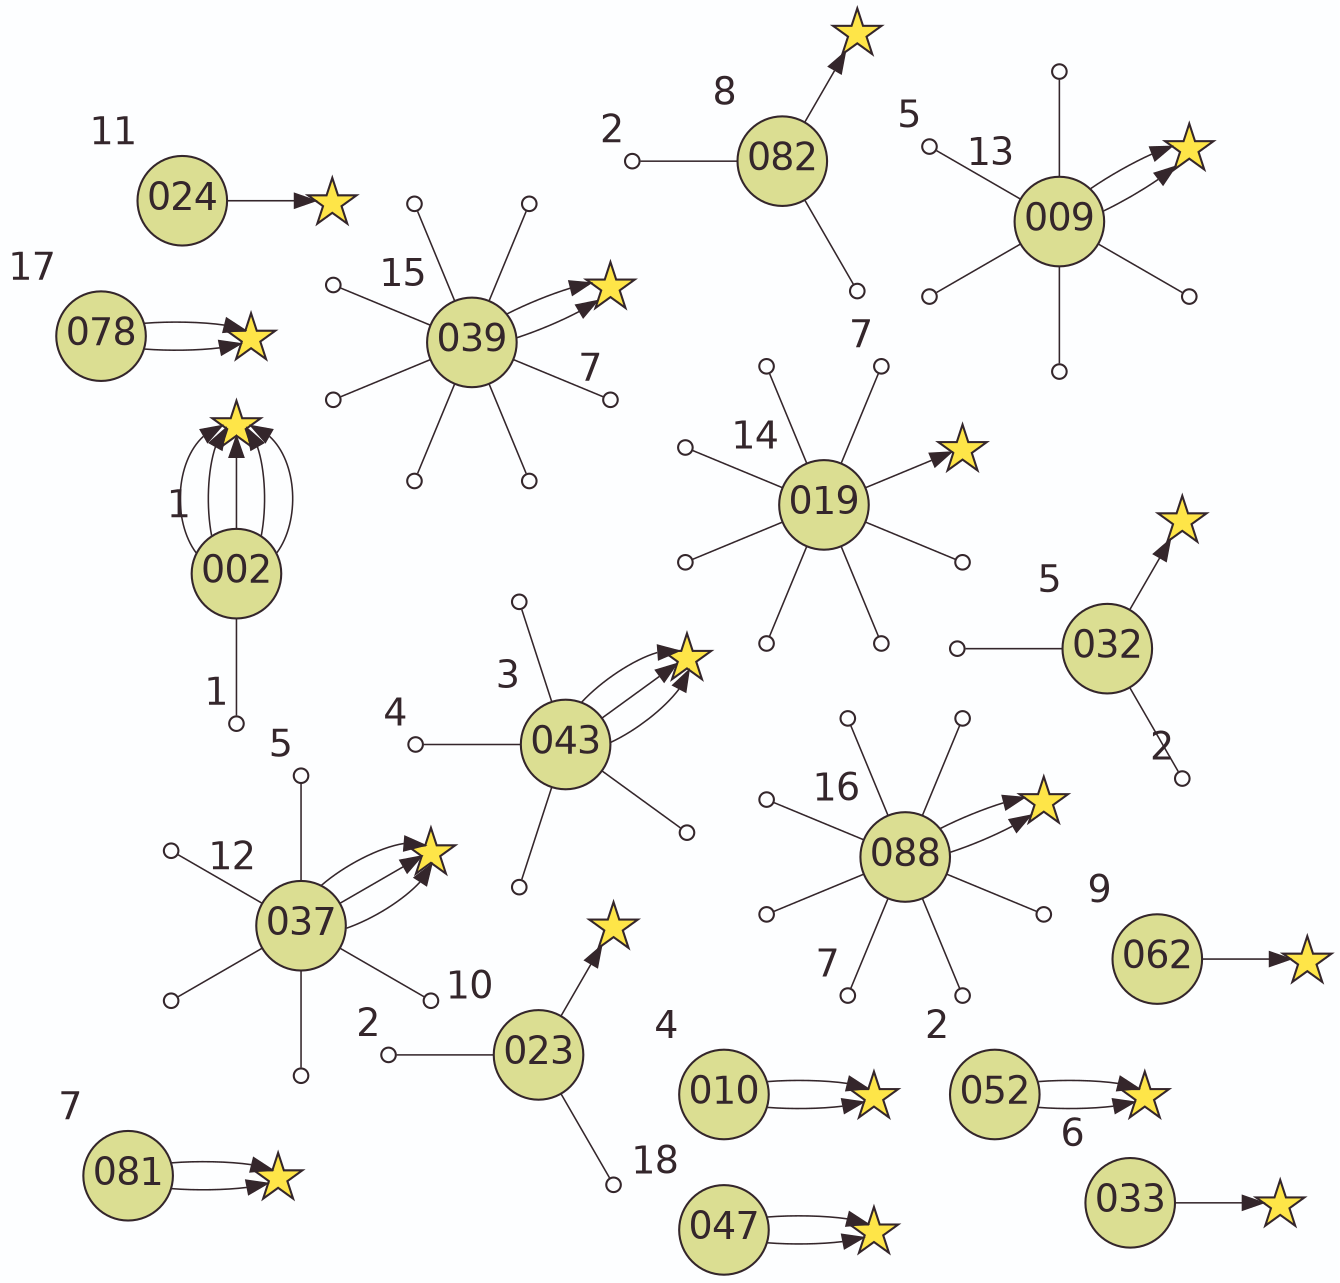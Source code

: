 digraph G {
    layout=twopi
    bgcolor="#FDFEFF"
    edge [color="#34262B" penwidth=0.75]
    node [
        shape=star
        fixedsize=true
        width=0.3
        height=0.3
        fillcolor="#FEE548"
        color="#34262B"
        fontcolor="#34262B"
        fontsize=18
        penwidth=1
        style=filled
        label=""
    ]
    103209978926087
    103209978926087
    103209978926087
    1230160502988882
    125856070581408
    125856070581408
    125856070581408
    125856070581408
    125856070581408
    149114173335496
    155147806452639
    155147806452639
    156364735562291
    240070160009025
    240070160009025
    243582352371835
    243582352371835
    248960157567190
    253352561534995
    253352561534995
    253600606633879
    253600606633879
    298774613720463
    33460752933766
    33460752933766
    360051049043076
    360051049043076
    393035298143192
    393035298143192
    436819829846544
    436819829846544
    436819829846544
    5591408610389
    92857264956831
    node [width=1.2 height=1.2 fontname=Helvetica label="\N"]
    
    node [ width=0.6 height=0.6 shape=circle fillcolor="#FFC19C"]
    
    node [fillcolor="#DBDE92"]
    002 [xlabel=1]
    009 [xlabel=13]
    010 [xlabel=4]
    019 [xlabel=14]
    023 [xlabel=10]
    024 [xlabel=11]
    032 [xlabel=5]
    033 [xlabel=6]
    037 [xlabel=12]
    039 [xlabel=15]
    043 [xlabel=3]
    047 [xlabel=18]
    052 [xlabel=2]
    062 [xlabel=9]
    078 [xlabel=17]
    081 [xlabel=7]
    082 [xlabel=8]
    088 [xlabel=16]
    
    002 -> 125856070581408
    002 -> 125856070581408
    002 -> 125856070581408
    002 -> 125856070581408
    002 -> 125856070581408
    009 -> 253600606633879
    009 -> 253600606633879
    010 -> 155147806452639
    010 -> 155147806452639
    019 -> 149114173335496
    023 -> 5591408610389
    024 -> 248960157567190
    032 -> 1230160502988882
    033 -> 298774613720463
    037 -> 436819829846544
    037 -> 436819829846544
    037 -> 436819829846544
    039 -> 243582352371835
    039 -> 243582352371835
    043 -> 103209978926087
    043 -> 103209978926087
    043 -> 103209978926087
    047 -> 393035298143192
    047 -> 393035298143192
    052 -> 240070160009025
    052 -> 240070160009025
    062 -> 92857264956831
    078 -> 33460752933766
    078 -> 33460752933766
    081 -> 253352561534995
    081 -> 253352561534995
    082 -> 156364735562291
    088 -> 360051049043076
    088 -> 360051049043076
    
    node [width=0.1 height=0.1 label="" fillcolor=none]
    103209978926115
    1076677401390944
    1230160502988894
    1230160502992190 [xlabel=2]
    14110344140782 [xlabel=2]
    148515034955604 [xlabel=7]
    148611824478556
    148669601188638
    148879872816411
    149003955203329
    149210280710509
    149468789687598
    156189361184507 [xlabel=2]
    156596690231090
    165717715346964
    189105737194104
    198102760205823
    226313462278852
    237984121642486
    253109520226675
    253352804744747 [xlabel=5]
    253843891117135
    253974688626775
    254220120595727
    359590657654446
    359642314904307
    359749191076977
    359813838431707
    359943398969027 [xlabel=7]
    360186567754554
    360247014033845
    374196928538196 [xlabel=5]
    378179076514973
    437237875864615
    446356723589658
    455354753305299 [xlabel=1]
    583015109991402 [xlabel=7]
    62621691563930
    76118056186574 [xlabel=4]
    81063761713588
    836962415998811
    96800835160244
    edge [arrowhead=none]
    002 -> 455354753305299
    009 -> 253109520226675
    009 -> 253352804744747
    009 -> 253843891117135
    009 -> 253974688626775
    009 -> 254220120595727
    019 -> 148515034955604
    019 -> 148611824478556
    019 -> 148669601188638
    019 -> 148879872816411
    019 -> 149003955203329
    019 -> 149210280710509
    019 -> 149468789687598
    023 -> 14110344140782
    023 -> 62621691563930
    032 -> 1230160502988894
    032 -> 1230160502992190
    037 -> 374196928538196
    037 -> 378179076514973
    037 -> 437237875864615
    037 -> 446356723589658
    037 -> 836962415998811
    039 -> 1076677401390944
    039 -> 165717715346964
    039 -> 189105737194104
    039 -> 198102760205823
    039 -> 226313462278852
    039 -> 237984121642486
    039 -> 583015109991402
    043 -> 103209978926115
    043 -> 76118056186574
    043 -> 81063761713588
    043 -> 96800835160244
    082 -> 156189361184507
    082 -> 156596690231090
    088 -> 359590657654446
    088 -> 359642314904307
    088 -> 359749191076977
    088 -> 359813838431707
    088 -> 359943398969027
    088 -> 360186567754554
    088 -> 360247014033845
}
